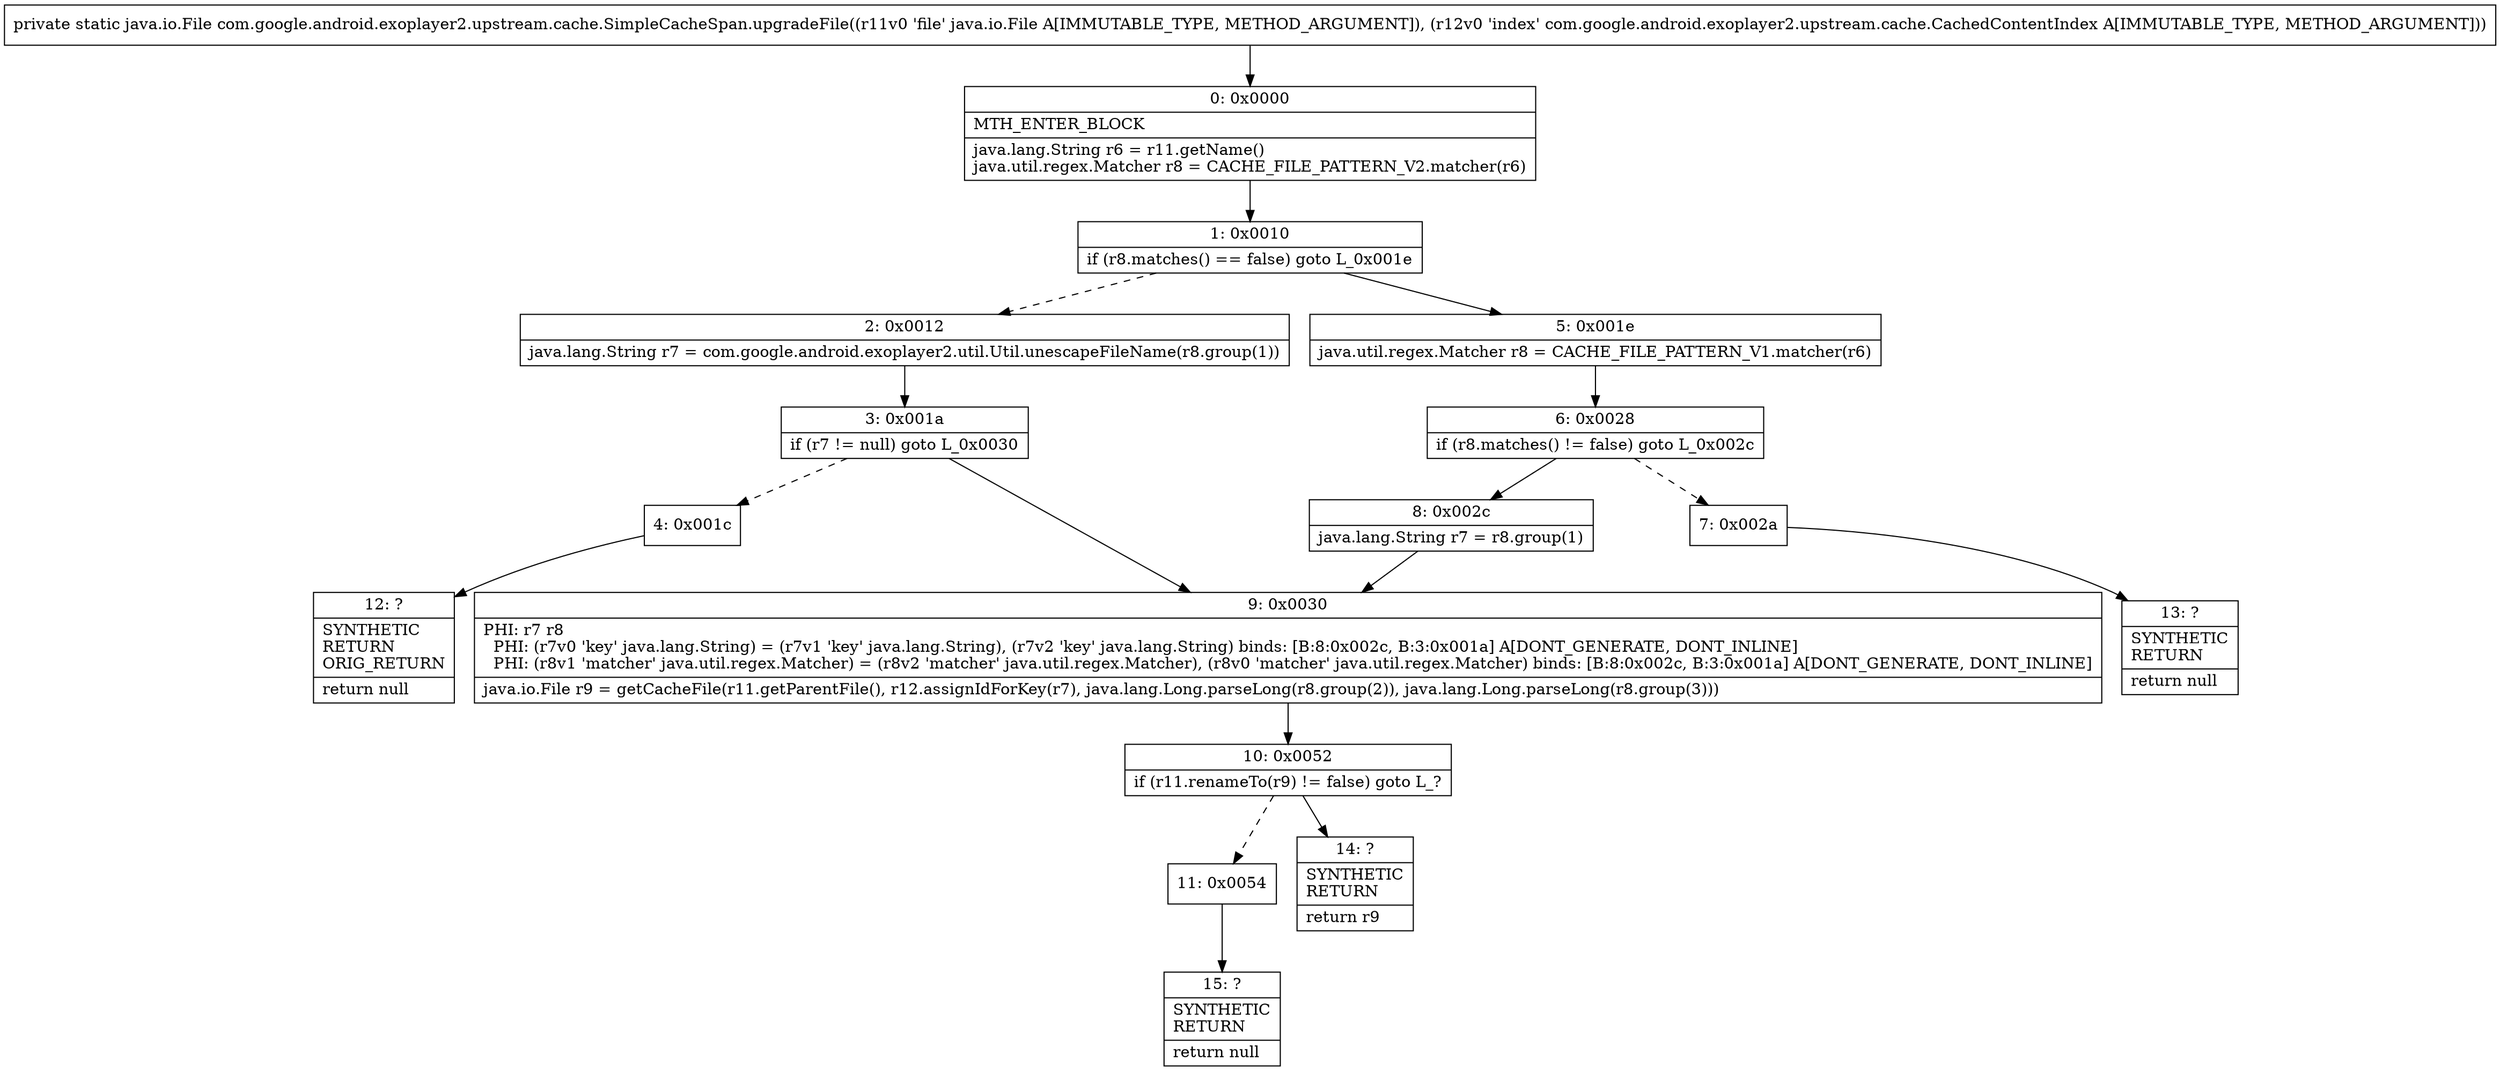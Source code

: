 digraph "CFG forcom.google.android.exoplayer2.upstream.cache.SimpleCacheSpan.upgradeFile(Ljava\/io\/File;Lcom\/google\/android\/exoplayer2\/upstream\/cache\/CachedContentIndex;)Ljava\/io\/File;" {
Node_0 [shape=record,label="{0\:\ 0x0000|MTH_ENTER_BLOCK\l|java.lang.String r6 = r11.getName()\ljava.util.regex.Matcher r8 = CACHE_FILE_PATTERN_V2.matcher(r6)\l}"];
Node_1 [shape=record,label="{1\:\ 0x0010|if (r8.matches() == false) goto L_0x001e\l}"];
Node_2 [shape=record,label="{2\:\ 0x0012|java.lang.String r7 = com.google.android.exoplayer2.util.Util.unescapeFileName(r8.group(1))\l}"];
Node_3 [shape=record,label="{3\:\ 0x001a|if (r7 != null) goto L_0x0030\l}"];
Node_4 [shape=record,label="{4\:\ 0x001c}"];
Node_5 [shape=record,label="{5\:\ 0x001e|java.util.regex.Matcher r8 = CACHE_FILE_PATTERN_V1.matcher(r6)\l}"];
Node_6 [shape=record,label="{6\:\ 0x0028|if (r8.matches() != false) goto L_0x002c\l}"];
Node_7 [shape=record,label="{7\:\ 0x002a}"];
Node_8 [shape=record,label="{8\:\ 0x002c|java.lang.String r7 = r8.group(1)\l}"];
Node_9 [shape=record,label="{9\:\ 0x0030|PHI: r7 r8 \l  PHI: (r7v0 'key' java.lang.String) = (r7v1 'key' java.lang.String), (r7v2 'key' java.lang.String) binds: [B:8:0x002c, B:3:0x001a] A[DONT_GENERATE, DONT_INLINE]\l  PHI: (r8v1 'matcher' java.util.regex.Matcher) = (r8v2 'matcher' java.util.regex.Matcher), (r8v0 'matcher' java.util.regex.Matcher) binds: [B:8:0x002c, B:3:0x001a] A[DONT_GENERATE, DONT_INLINE]\l|java.io.File r9 = getCacheFile(r11.getParentFile(), r12.assignIdForKey(r7), java.lang.Long.parseLong(r8.group(2)), java.lang.Long.parseLong(r8.group(3)))\l}"];
Node_10 [shape=record,label="{10\:\ 0x0052|if (r11.renameTo(r9) != false) goto L_?\l}"];
Node_11 [shape=record,label="{11\:\ 0x0054}"];
Node_12 [shape=record,label="{12\:\ ?|SYNTHETIC\lRETURN\lORIG_RETURN\l|return null\l}"];
Node_13 [shape=record,label="{13\:\ ?|SYNTHETIC\lRETURN\l|return null\l}"];
Node_14 [shape=record,label="{14\:\ ?|SYNTHETIC\lRETURN\l|return r9\l}"];
Node_15 [shape=record,label="{15\:\ ?|SYNTHETIC\lRETURN\l|return null\l}"];
MethodNode[shape=record,label="{private static java.io.File com.google.android.exoplayer2.upstream.cache.SimpleCacheSpan.upgradeFile((r11v0 'file' java.io.File A[IMMUTABLE_TYPE, METHOD_ARGUMENT]), (r12v0 'index' com.google.android.exoplayer2.upstream.cache.CachedContentIndex A[IMMUTABLE_TYPE, METHOD_ARGUMENT])) }"];
MethodNode -> Node_0;
Node_0 -> Node_1;
Node_1 -> Node_2[style=dashed];
Node_1 -> Node_5;
Node_2 -> Node_3;
Node_3 -> Node_4[style=dashed];
Node_3 -> Node_9;
Node_4 -> Node_12;
Node_5 -> Node_6;
Node_6 -> Node_7[style=dashed];
Node_6 -> Node_8;
Node_7 -> Node_13;
Node_8 -> Node_9;
Node_9 -> Node_10;
Node_10 -> Node_11[style=dashed];
Node_10 -> Node_14;
Node_11 -> Node_15;
}

